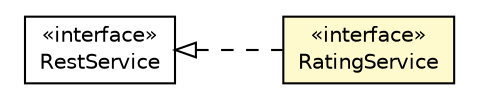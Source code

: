 #!/usr/local/bin/dot
#
# Class diagram 
# Generated by UMLGraph version R5_6-24-gf6e263 (http://www.umlgraph.org/)
#

digraph G {
	edge [fontname="Helvetica",fontsize=10,labelfontname="Helvetica",labelfontsize=10];
	node [fontname="Helvetica",fontsize=10,shape=plaintext];
	nodesep=0.25;
	ranksep=0.5;
	rankdir=LR;
	// com.gwtplatform.dispatch.shared.rest.RestService
	c321254 [label=<<table title="com.gwtplatform.dispatch.shared.rest.RestService" border="0" cellborder="1" cellspacing="0" cellpadding="2" port="p" href="../../../dispatch/shared/rest/RestService.html">
		<tr><td><table border="0" cellspacing="0" cellpadding="1">
<tr><td align="center" balign="center"> &#171;interface&#187; </td></tr>
<tr><td align="center" balign="center"> RestService </td></tr>
		</table></td></tr>
		</table>>, URL="../../../dispatch/shared/rest/RestService.html", fontname="Helvetica", fontcolor="black", fontsize=10.0];
	// com.gwtplatform.carstore.client.rest.RatingService
	c321479 [label=<<table title="com.gwtplatform.carstore.client.rest.RatingService" border="0" cellborder="1" cellspacing="0" cellpadding="2" port="p" bgcolor="lemonChiffon" href="./RatingService.html">
		<tr><td><table border="0" cellspacing="0" cellpadding="1">
<tr><td align="center" balign="center"> &#171;interface&#187; </td></tr>
<tr><td align="center" balign="center"> RatingService </td></tr>
		</table></td></tr>
		</table>>, URL="./RatingService.html", fontname="Helvetica", fontcolor="black", fontsize=10.0];
	//com.gwtplatform.carstore.client.rest.RatingService implements com.gwtplatform.dispatch.shared.rest.RestService
	c321254:p -> c321479:p [dir=back,arrowtail=empty,style=dashed];
}

